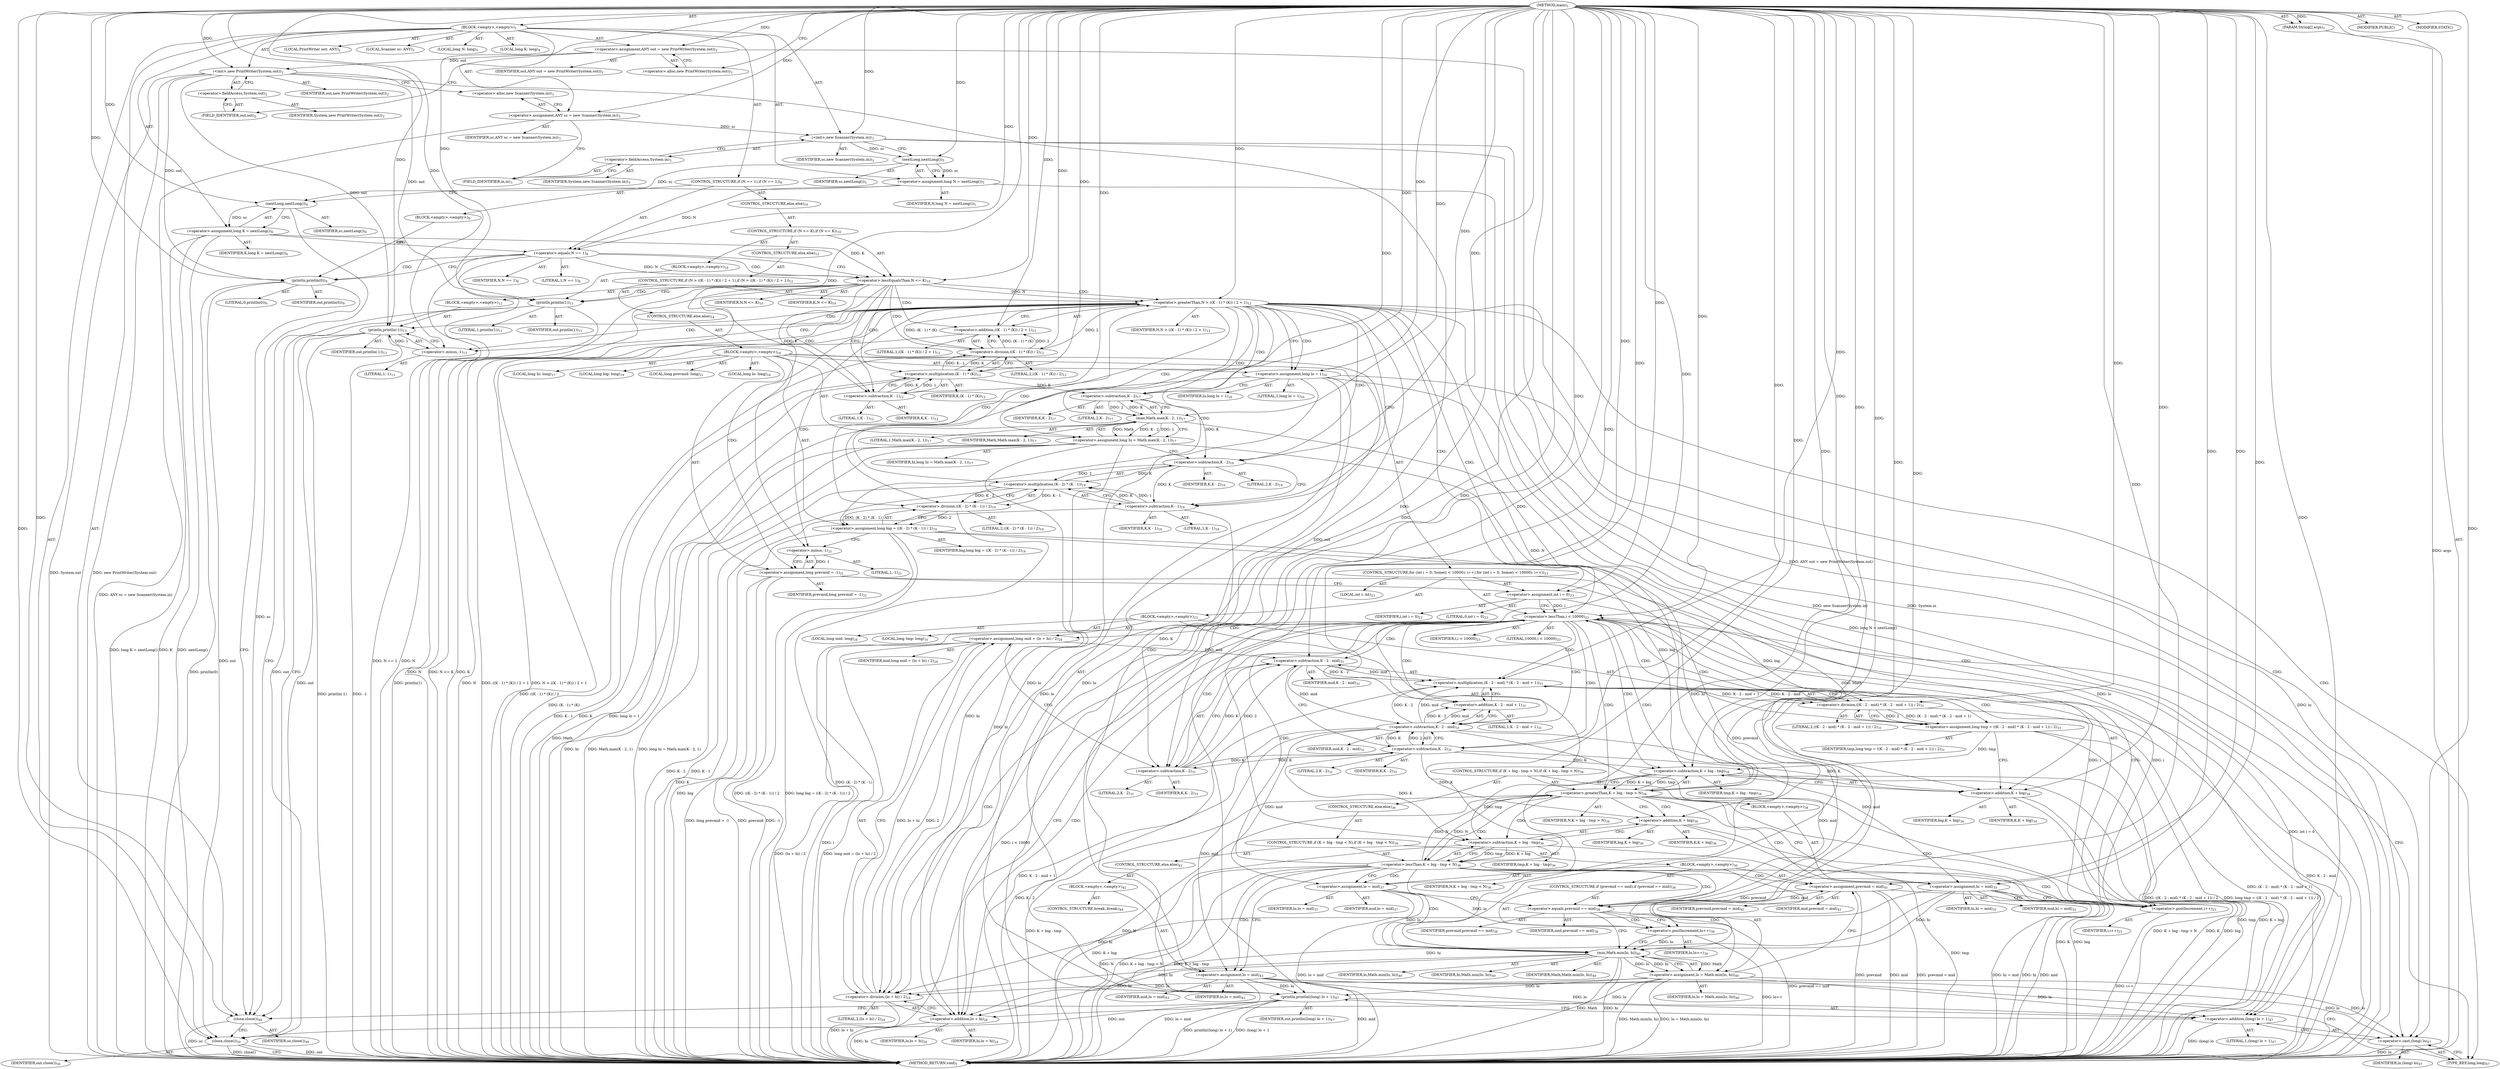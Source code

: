 digraph "main" {  
"21" [label = <(METHOD,main)<SUB>1</SUB>> ]
"22" [label = <(PARAM,String[] args)<SUB>1</SUB>> ]
"23" [label = <(BLOCK,&lt;empty&gt;,&lt;empty&gt;)<SUB>1</SUB>> ]
"4" [label = <(LOCAL,PrintWriter out: ANY)<SUB>2</SUB>> ]
"24" [label = <(&lt;operator&gt;.assignment,ANY out = new PrintWriter(System.out))<SUB>2</SUB>> ]
"25" [label = <(IDENTIFIER,out,ANY out = new PrintWriter(System.out))<SUB>2</SUB>> ]
"26" [label = <(&lt;operator&gt;.alloc,new PrintWriter(System.out))<SUB>2</SUB>> ]
"27" [label = <(&lt;init&gt;,new PrintWriter(System.out))<SUB>2</SUB>> ]
"3" [label = <(IDENTIFIER,out,new PrintWriter(System.out))<SUB>2</SUB>> ]
"28" [label = <(&lt;operator&gt;.fieldAccess,System.out)<SUB>2</SUB>> ]
"29" [label = <(IDENTIFIER,System,new PrintWriter(System.out))<SUB>2</SUB>> ]
"30" [label = <(FIELD_IDENTIFIER,out,out)<SUB>2</SUB>> ]
"6" [label = <(LOCAL,Scanner sc: ANY)<SUB>3</SUB>> ]
"31" [label = <(&lt;operator&gt;.assignment,ANY sc = new Scanner(System.in))<SUB>3</SUB>> ]
"32" [label = <(IDENTIFIER,sc,ANY sc = new Scanner(System.in))<SUB>3</SUB>> ]
"33" [label = <(&lt;operator&gt;.alloc,new Scanner(System.in))<SUB>3</SUB>> ]
"34" [label = <(&lt;init&gt;,new Scanner(System.in))<SUB>3</SUB>> ]
"5" [label = <(IDENTIFIER,sc,new Scanner(System.in))<SUB>3</SUB>> ]
"35" [label = <(&lt;operator&gt;.fieldAccess,System.in)<SUB>3</SUB>> ]
"36" [label = <(IDENTIFIER,System,new Scanner(System.in))<SUB>3</SUB>> ]
"37" [label = <(FIELD_IDENTIFIER,in,in)<SUB>3</SUB>> ]
"38" [label = <(LOCAL,long N: long)<SUB>5</SUB>> ]
"39" [label = <(&lt;operator&gt;.assignment,long N = nextLong())<SUB>5</SUB>> ]
"40" [label = <(IDENTIFIER,N,long N = nextLong())<SUB>5</SUB>> ]
"41" [label = <(nextLong,nextLong())<SUB>5</SUB>> ]
"42" [label = <(IDENTIFIER,sc,nextLong())<SUB>5</SUB>> ]
"43" [label = <(LOCAL,long K: long)<SUB>6</SUB>> ]
"44" [label = <(&lt;operator&gt;.assignment,long K = nextLong())<SUB>6</SUB>> ]
"45" [label = <(IDENTIFIER,K,long K = nextLong())<SUB>6</SUB>> ]
"46" [label = <(nextLong,nextLong())<SUB>6</SUB>> ]
"47" [label = <(IDENTIFIER,sc,nextLong())<SUB>6</SUB>> ]
"48" [label = <(CONTROL_STRUCTURE,if (N == 1),if (N == 1))<SUB>8</SUB>> ]
"49" [label = <(&lt;operator&gt;.equals,N == 1)<SUB>8</SUB>> ]
"50" [label = <(IDENTIFIER,N,N == 1)<SUB>8</SUB>> ]
"51" [label = <(LITERAL,1,N == 1)<SUB>8</SUB>> ]
"52" [label = <(BLOCK,&lt;empty&gt;,&lt;empty&gt;)<SUB>8</SUB>> ]
"53" [label = <(println,println(0))<SUB>9</SUB>> ]
"54" [label = <(IDENTIFIER,out,println(0))<SUB>9</SUB>> ]
"55" [label = <(LITERAL,0,println(0))<SUB>9</SUB>> ]
"56" [label = <(CONTROL_STRUCTURE,else,else)<SUB>10</SUB>> ]
"57" [label = <(CONTROL_STRUCTURE,if (N &lt;= K),if (N &lt;= K))<SUB>10</SUB>> ]
"58" [label = <(&lt;operator&gt;.lessEqualsThan,N &lt;= K)<SUB>10</SUB>> ]
"59" [label = <(IDENTIFIER,N,N &lt;= K)<SUB>10</SUB>> ]
"60" [label = <(IDENTIFIER,K,N &lt;= K)<SUB>10</SUB>> ]
"61" [label = <(BLOCK,&lt;empty&gt;,&lt;empty&gt;)<SUB>10</SUB>> ]
"62" [label = <(println,println(1))<SUB>11</SUB>> ]
"63" [label = <(IDENTIFIER,out,println(1))<SUB>11</SUB>> ]
"64" [label = <(LITERAL,1,println(1))<SUB>11</SUB>> ]
"65" [label = <(CONTROL_STRUCTURE,else,else)<SUB>12</SUB>> ]
"66" [label = <(CONTROL_STRUCTURE,if (N &gt; ((K - 1) * (K)) / 2 + 1),if (N &gt; ((K - 1) * (K)) / 2 + 1))<SUB>12</SUB>> ]
"67" [label = <(&lt;operator&gt;.greaterThan,N &gt; ((K - 1) * (K)) / 2 + 1)<SUB>12</SUB>> ]
"68" [label = <(IDENTIFIER,N,N &gt; ((K - 1) * (K)) / 2 + 1)<SUB>12</SUB>> ]
"69" [label = <(&lt;operator&gt;.addition,((K - 1) * (K)) / 2 + 1)<SUB>12</SUB>> ]
"70" [label = <(&lt;operator&gt;.division,((K - 1) * (K)) / 2)<SUB>12</SUB>> ]
"71" [label = <(&lt;operator&gt;.multiplication,(K - 1) * (K))<SUB>12</SUB>> ]
"72" [label = <(&lt;operator&gt;.subtraction,K - 1)<SUB>12</SUB>> ]
"73" [label = <(IDENTIFIER,K,K - 1)<SUB>12</SUB>> ]
"74" [label = <(LITERAL,1,K - 1)<SUB>12</SUB>> ]
"75" [label = <(IDENTIFIER,K,(K - 1) * (K))<SUB>12</SUB>> ]
"76" [label = <(LITERAL,2,((K - 1) * (K)) / 2)<SUB>12</SUB>> ]
"77" [label = <(LITERAL,1,((K - 1) * (K)) / 2 + 1)<SUB>12</SUB>> ]
"78" [label = <(BLOCK,&lt;empty&gt;,&lt;empty&gt;)<SUB>12</SUB>> ]
"79" [label = <(println,println(-1))<SUB>13</SUB>> ]
"80" [label = <(IDENTIFIER,out,println(-1))<SUB>13</SUB>> ]
"81" [label = <(&lt;operator&gt;.minus,-1)<SUB>13</SUB>> ]
"82" [label = <(LITERAL,1,-1)<SUB>13</SUB>> ]
"83" [label = <(CONTROL_STRUCTURE,else,else)<SUB>14</SUB>> ]
"84" [label = <(BLOCK,&lt;empty&gt;,&lt;empty&gt;)<SUB>14</SUB>> ]
"85" [label = <(LOCAL,long lo: long)<SUB>16</SUB>> ]
"86" [label = <(&lt;operator&gt;.assignment,long lo = 1)<SUB>16</SUB>> ]
"87" [label = <(IDENTIFIER,lo,long lo = 1)<SUB>16</SUB>> ]
"88" [label = <(LITERAL,1,long lo = 1)<SUB>16</SUB>> ]
"89" [label = <(LOCAL,long hi: long)<SUB>17</SUB>> ]
"90" [label = <(&lt;operator&gt;.assignment,long hi = Math.max(K - 2, 1))<SUB>17</SUB>> ]
"91" [label = <(IDENTIFIER,hi,long hi = Math.max(K - 2, 1))<SUB>17</SUB>> ]
"92" [label = <(max,Math.max(K - 2, 1))<SUB>17</SUB>> ]
"93" [label = <(IDENTIFIER,Math,Math.max(K - 2, 1))<SUB>17</SUB>> ]
"94" [label = <(&lt;operator&gt;.subtraction,K - 2)<SUB>17</SUB>> ]
"95" [label = <(IDENTIFIER,K,K - 2)<SUB>17</SUB>> ]
"96" [label = <(LITERAL,2,K - 2)<SUB>17</SUB>> ]
"97" [label = <(LITERAL,1,Math.max(K - 2, 1))<SUB>17</SUB>> ]
"98" [label = <(LOCAL,long big: long)<SUB>19</SUB>> ]
"99" [label = <(&lt;operator&gt;.assignment,long big = ((K - 2) * (K - 1)) / 2)<SUB>19</SUB>> ]
"100" [label = <(IDENTIFIER,big,long big = ((K - 2) * (K - 1)) / 2)<SUB>19</SUB>> ]
"101" [label = <(&lt;operator&gt;.division,((K - 2) * (K - 1)) / 2)<SUB>19</SUB>> ]
"102" [label = <(&lt;operator&gt;.multiplication,(K - 2) * (K - 1))<SUB>19</SUB>> ]
"103" [label = <(&lt;operator&gt;.subtraction,K - 2)<SUB>19</SUB>> ]
"104" [label = <(IDENTIFIER,K,K - 2)<SUB>19</SUB>> ]
"105" [label = <(LITERAL,2,K - 2)<SUB>19</SUB>> ]
"106" [label = <(&lt;operator&gt;.subtraction,K - 1)<SUB>19</SUB>> ]
"107" [label = <(IDENTIFIER,K,K - 1)<SUB>19</SUB>> ]
"108" [label = <(LITERAL,1,K - 1)<SUB>19</SUB>> ]
"109" [label = <(LITERAL,2,((K - 2) * (K - 1)) / 2)<SUB>19</SUB>> ]
"110" [label = <(LOCAL,long prevmid: long)<SUB>21</SUB>> ]
"111" [label = <(&lt;operator&gt;.assignment,long prevmid = -1)<SUB>21</SUB>> ]
"112" [label = <(IDENTIFIER,prevmid,long prevmid = -1)<SUB>21</SUB>> ]
"113" [label = <(&lt;operator&gt;.minus,-1)<SUB>21</SUB>> ]
"114" [label = <(LITERAL,1,-1)<SUB>21</SUB>> ]
"115" [label = <(CONTROL_STRUCTURE,for (int i = 0; Some(i &lt; 10000); i++),for (int i = 0; Some(i &lt; 10000); i++))<SUB>23</SUB>> ]
"116" [label = <(LOCAL,int i: int)<SUB>23</SUB>> ]
"117" [label = <(&lt;operator&gt;.assignment,int i = 0)<SUB>23</SUB>> ]
"118" [label = <(IDENTIFIER,i,int i = 0)<SUB>23</SUB>> ]
"119" [label = <(LITERAL,0,int i = 0)<SUB>23</SUB>> ]
"120" [label = <(&lt;operator&gt;.lessThan,i &lt; 10000)<SUB>23</SUB>> ]
"121" [label = <(IDENTIFIER,i,i &lt; 10000)<SUB>23</SUB>> ]
"122" [label = <(LITERAL,10000,i &lt; 10000)<SUB>23</SUB>> ]
"123" [label = <(&lt;operator&gt;.postIncrement,i++)<SUB>23</SUB>> ]
"124" [label = <(IDENTIFIER,i,i++)<SUB>23</SUB>> ]
"125" [label = <(BLOCK,&lt;empty&gt;,&lt;empty&gt;)<SUB>23</SUB>> ]
"126" [label = <(LOCAL,long mid: long)<SUB>24</SUB>> ]
"127" [label = <(&lt;operator&gt;.assignment,long mid = (lo + hi) / 2)<SUB>24</SUB>> ]
"128" [label = <(IDENTIFIER,mid,long mid = (lo + hi) / 2)<SUB>24</SUB>> ]
"129" [label = <(&lt;operator&gt;.division,(lo + hi) / 2)<SUB>24</SUB>> ]
"130" [label = <(&lt;operator&gt;.addition,lo + hi)<SUB>24</SUB>> ]
"131" [label = <(IDENTIFIER,lo,lo + hi)<SUB>24</SUB>> ]
"132" [label = <(IDENTIFIER,hi,lo + hi)<SUB>24</SUB>> ]
"133" [label = <(LITERAL,2,(lo + hi) / 2)<SUB>24</SUB>> ]
"134" [label = <(LOCAL,long tmp: long)<SUB>31</SUB>> ]
"135" [label = <(&lt;operator&gt;.assignment,long tmp = ((K - 2 - mid) * (K - 2 - mid + 1)) / 2)<SUB>31</SUB>> ]
"136" [label = <(IDENTIFIER,tmp,long tmp = ((K - 2 - mid) * (K - 2 - mid + 1)) / 2)<SUB>31</SUB>> ]
"137" [label = <(&lt;operator&gt;.division,((K - 2 - mid) * (K - 2 - mid + 1)) / 2)<SUB>31</SUB>> ]
"138" [label = <(&lt;operator&gt;.multiplication,(K - 2 - mid) * (K - 2 - mid + 1))<SUB>31</SUB>> ]
"139" [label = <(&lt;operator&gt;.subtraction,K - 2 - mid)<SUB>31</SUB>> ]
"140" [label = <(&lt;operator&gt;.subtraction,K - 2)<SUB>31</SUB>> ]
"141" [label = <(IDENTIFIER,K,K - 2)<SUB>31</SUB>> ]
"142" [label = <(LITERAL,2,K - 2)<SUB>31</SUB>> ]
"143" [label = <(IDENTIFIER,mid,K - 2 - mid)<SUB>31</SUB>> ]
"144" [label = <(&lt;operator&gt;.addition,K - 2 - mid + 1)<SUB>31</SUB>> ]
"145" [label = <(&lt;operator&gt;.subtraction,K - 2 - mid)<SUB>31</SUB>> ]
"146" [label = <(&lt;operator&gt;.subtraction,K - 2)<SUB>31</SUB>> ]
"147" [label = <(IDENTIFIER,K,K - 2)<SUB>31</SUB>> ]
"148" [label = <(LITERAL,2,K - 2)<SUB>31</SUB>> ]
"149" [label = <(IDENTIFIER,mid,K - 2 - mid)<SUB>31</SUB>> ]
"150" [label = <(LITERAL,1,K - 2 - mid + 1)<SUB>31</SUB>> ]
"151" [label = <(LITERAL,2,((K - 2 - mid) * (K - 2 - mid + 1)) / 2)<SUB>31</SUB>> ]
"152" [label = <(CONTROL_STRUCTURE,if (K + big - tmp &gt; N),if (K + big - tmp &gt; N))<SUB>34</SUB>> ]
"153" [label = <(&lt;operator&gt;.greaterThan,K + big - tmp &gt; N)<SUB>34</SUB>> ]
"154" [label = <(&lt;operator&gt;.subtraction,K + big - tmp)<SUB>34</SUB>> ]
"155" [label = <(&lt;operator&gt;.addition,K + big)<SUB>34</SUB>> ]
"156" [label = <(IDENTIFIER,K,K + big)<SUB>34</SUB>> ]
"157" [label = <(IDENTIFIER,big,K + big)<SUB>34</SUB>> ]
"158" [label = <(IDENTIFIER,tmp,K + big - tmp)<SUB>34</SUB>> ]
"159" [label = <(IDENTIFIER,N,K + big - tmp &gt; N)<SUB>34</SUB>> ]
"160" [label = <(BLOCK,&lt;empty&gt;,&lt;empty&gt;)<SUB>34</SUB>> ]
"161" [label = <(&lt;operator&gt;.assignment,hi = mid)<SUB>35</SUB>> ]
"162" [label = <(IDENTIFIER,hi,hi = mid)<SUB>35</SUB>> ]
"163" [label = <(IDENTIFIER,mid,hi = mid)<SUB>35</SUB>> ]
"164" [label = <(CONTROL_STRUCTURE,else,else)<SUB>36</SUB>> ]
"165" [label = <(CONTROL_STRUCTURE,if (K + big - tmp &lt; N),if (K + big - tmp &lt; N))<SUB>36</SUB>> ]
"166" [label = <(&lt;operator&gt;.lessThan,K + big - tmp &lt; N)<SUB>36</SUB>> ]
"167" [label = <(&lt;operator&gt;.subtraction,K + big - tmp)<SUB>36</SUB>> ]
"168" [label = <(&lt;operator&gt;.addition,K + big)<SUB>36</SUB>> ]
"169" [label = <(IDENTIFIER,K,K + big)<SUB>36</SUB>> ]
"170" [label = <(IDENTIFIER,big,K + big)<SUB>36</SUB>> ]
"171" [label = <(IDENTIFIER,tmp,K + big - tmp)<SUB>36</SUB>> ]
"172" [label = <(IDENTIFIER,N,K + big - tmp &lt; N)<SUB>36</SUB>> ]
"173" [label = <(BLOCK,&lt;empty&gt;,&lt;empty&gt;)<SUB>36</SUB>> ]
"174" [label = <(&lt;operator&gt;.assignment,lo = mid)<SUB>37</SUB>> ]
"175" [label = <(IDENTIFIER,lo,lo = mid)<SUB>37</SUB>> ]
"176" [label = <(IDENTIFIER,mid,lo = mid)<SUB>37</SUB>> ]
"177" [label = <(CONTROL_STRUCTURE,if (prevmid == mid),if (prevmid == mid))<SUB>38</SUB>> ]
"178" [label = <(&lt;operator&gt;.equals,prevmid == mid)<SUB>38</SUB>> ]
"179" [label = <(IDENTIFIER,prevmid,prevmid == mid)<SUB>38</SUB>> ]
"180" [label = <(IDENTIFIER,mid,prevmid == mid)<SUB>38</SUB>> ]
"181" [label = <(&lt;operator&gt;.postIncrement,lo++)<SUB>39</SUB>> ]
"182" [label = <(IDENTIFIER,lo,lo++)<SUB>39</SUB>> ]
"183" [label = <(&lt;operator&gt;.assignment,lo = Math.min(lo, hi))<SUB>40</SUB>> ]
"184" [label = <(IDENTIFIER,lo,lo = Math.min(lo, hi))<SUB>40</SUB>> ]
"185" [label = <(min,Math.min(lo, hi))<SUB>40</SUB>> ]
"186" [label = <(IDENTIFIER,Math,Math.min(lo, hi))<SUB>40</SUB>> ]
"187" [label = <(IDENTIFIER,lo,Math.min(lo, hi))<SUB>40</SUB>> ]
"188" [label = <(IDENTIFIER,hi,Math.min(lo, hi))<SUB>40</SUB>> ]
"189" [label = <(&lt;operator&gt;.assignment,prevmid = mid)<SUB>41</SUB>> ]
"190" [label = <(IDENTIFIER,prevmid,prevmid = mid)<SUB>41</SUB>> ]
"191" [label = <(IDENTIFIER,mid,prevmid = mid)<SUB>41</SUB>> ]
"192" [label = <(CONTROL_STRUCTURE,else,else)<SUB>42</SUB>> ]
"193" [label = <(BLOCK,&lt;empty&gt;,&lt;empty&gt;)<SUB>42</SUB>> ]
"194" [label = <(&lt;operator&gt;.assignment,lo = mid)<SUB>43</SUB>> ]
"195" [label = <(IDENTIFIER,lo,lo = mid)<SUB>43</SUB>> ]
"196" [label = <(IDENTIFIER,mid,lo = mid)<SUB>43</SUB>> ]
"197" [label = <(CONTROL_STRUCTURE,break;,break;)<SUB>44</SUB>> ]
"198" [label = <(println,println((long) lo + 1))<SUB>47</SUB>> ]
"199" [label = <(IDENTIFIER,out,println((long) lo + 1))<SUB>47</SUB>> ]
"200" [label = <(&lt;operator&gt;.addition,(long) lo + 1)<SUB>47</SUB>> ]
"201" [label = <(&lt;operator&gt;.cast,(long) lo)<SUB>47</SUB>> ]
"202" [label = <(TYPE_REF,long,long)<SUB>47</SUB>> ]
"203" [label = <(IDENTIFIER,lo,(long) lo)<SUB>47</SUB>> ]
"204" [label = <(LITERAL,1,(long) lo + 1)<SUB>47</SUB>> ]
"205" [label = <(close,close())<SUB>49</SUB>> ]
"206" [label = <(IDENTIFIER,sc,close())<SUB>49</SUB>> ]
"207" [label = <(close,close())<SUB>50</SUB>> ]
"208" [label = <(IDENTIFIER,out,close())<SUB>50</SUB>> ]
"209" [label = <(MODIFIER,PUBLIC)> ]
"210" [label = <(MODIFIER,STATIC)> ]
"211" [label = <(METHOD_RETURN,void)<SUB>1</SUB>> ]
  "21" -> "22"  [ label = "AST: "] 
  "21" -> "23"  [ label = "AST: "] 
  "21" -> "209"  [ label = "AST: "] 
  "21" -> "210"  [ label = "AST: "] 
  "21" -> "211"  [ label = "AST: "] 
  "23" -> "4"  [ label = "AST: "] 
  "23" -> "24"  [ label = "AST: "] 
  "23" -> "27"  [ label = "AST: "] 
  "23" -> "6"  [ label = "AST: "] 
  "23" -> "31"  [ label = "AST: "] 
  "23" -> "34"  [ label = "AST: "] 
  "23" -> "38"  [ label = "AST: "] 
  "23" -> "39"  [ label = "AST: "] 
  "23" -> "43"  [ label = "AST: "] 
  "23" -> "44"  [ label = "AST: "] 
  "23" -> "48"  [ label = "AST: "] 
  "23" -> "205"  [ label = "AST: "] 
  "23" -> "207"  [ label = "AST: "] 
  "24" -> "25"  [ label = "AST: "] 
  "24" -> "26"  [ label = "AST: "] 
  "27" -> "3"  [ label = "AST: "] 
  "27" -> "28"  [ label = "AST: "] 
  "28" -> "29"  [ label = "AST: "] 
  "28" -> "30"  [ label = "AST: "] 
  "31" -> "32"  [ label = "AST: "] 
  "31" -> "33"  [ label = "AST: "] 
  "34" -> "5"  [ label = "AST: "] 
  "34" -> "35"  [ label = "AST: "] 
  "35" -> "36"  [ label = "AST: "] 
  "35" -> "37"  [ label = "AST: "] 
  "39" -> "40"  [ label = "AST: "] 
  "39" -> "41"  [ label = "AST: "] 
  "41" -> "42"  [ label = "AST: "] 
  "44" -> "45"  [ label = "AST: "] 
  "44" -> "46"  [ label = "AST: "] 
  "46" -> "47"  [ label = "AST: "] 
  "48" -> "49"  [ label = "AST: "] 
  "48" -> "52"  [ label = "AST: "] 
  "48" -> "56"  [ label = "AST: "] 
  "49" -> "50"  [ label = "AST: "] 
  "49" -> "51"  [ label = "AST: "] 
  "52" -> "53"  [ label = "AST: "] 
  "53" -> "54"  [ label = "AST: "] 
  "53" -> "55"  [ label = "AST: "] 
  "56" -> "57"  [ label = "AST: "] 
  "57" -> "58"  [ label = "AST: "] 
  "57" -> "61"  [ label = "AST: "] 
  "57" -> "65"  [ label = "AST: "] 
  "58" -> "59"  [ label = "AST: "] 
  "58" -> "60"  [ label = "AST: "] 
  "61" -> "62"  [ label = "AST: "] 
  "62" -> "63"  [ label = "AST: "] 
  "62" -> "64"  [ label = "AST: "] 
  "65" -> "66"  [ label = "AST: "] 
  "66" -> "67"  [ label = "AST: "] 
  "66" -> "78"  [ label = "AST: "] 
  "66" -> "83"  [ label = "AST: "] 
  "67" -> "68"  [ label = "AST: "] 
  "67" -> "69"  [ label = "AST: "] 
  "69" -> "70"  [ label = "AST: "] 
  "69" -> "77"  [ label = "AST: "] 
  "70" -> "71"  [ label = "AST: "] 
  "70" -> "76"  [ label = "AST: "] 
  "71" -> "72"  [ label = "AST: "] 
  "71" -> "75"  [ label = "AST: "] 
  "72" -> "73"  [ label = "AST: "] 
  "72" -> "74"  [ label = "AST: "] 
  "78" -> "79"  [ label = "AST: "] 
  "79" -> "80"  [ label = "AST: "] 
  "79" -> "81"  [ label = "AST: "] 
  "81" -> "82"  [ label = "AST: "] 
  "83" -> "84"  [ label = "AST: "] 
  "84" -> "85"  [ label = "AST: "] 
  "84" -> "86"  [ label = "AST: "] 
  "84" -> "89"  [ label = "AST: "] 
  "84" -> "90"  [ label = "AST: "] 
  "84" -> "98"  [ label = "AST: "] 
  "84" -> "99"  [ label = "AST: "] 
  "84" -> "110"  [ label = "AST: "] 
  "84" -> "111"  [ label = "AST: "] 
  "84" -> "115"  [ label = "AST: "] 
  "84" -> "198"  [ label = "AST: "] 
  "86" -> "87"  [ label = "AST: "] 
  "86" -> "88"  [ label = "AST: "] 
  "90" -> "91"  [ label = "AST: "] 
  "90" -> "92"  [ label = "AST: "] 
  "92" -> "93"  [ label = "AST: "] 
  "92" -> "94"  [ label = "AST: "] 
  "92" -> "97"  [ label = "AST: "] 
  "94" -> "95"  [ label = "AST: "] 
  "94" -> "96"  [ label = "AST: "] 
  "99" -> "100"  [ label = "AST: "] 
  "99" -> "101"  [ label = "AST: "] 
  "101" -> "102"  [ label = "AST: "] 
  "101" -> "109"  [ label = "AST: "] 
  "102" -> "103"  [ label = "AST: "] 
  "102" -> "106"  [ label = "AST: "] 
  "103" -> "104"  [ label = "AST: "] 
  "103" -> "105"  [ label = "AST: "] 
  "106" -> "107"  [ label = "AST: "] 
  "106" -> "108"  [ label = "AST: "] 
  "111" -> "112"  [ label = "AST: "] 
  "111" -> "113"  [ label = "AST: "] 
  "113" -> "114"  [ label = "AST: "] 
  "115" -> "116"  [ label = "AST: "] 
  "115" -> "117"  [ label = "AST: "] 
  "115" -> "120"  [ label = "AST: "] 
  "115" -> "123"  [ label = "AST: "] 
  "115" -> "125"  [ label = "AST: "] 
  "117" -> "118"  [ label = "AST: "] 
  "117" -> "119"  [ label = "AST: "] 
  "120" -> "121"  [ label = "AST: "] 
  "120" -> "122"  [ label = "AST: "] 
  "123" -> "124"  [ label = "AST: "] 
  "125" -> "126"  [ label = "AST: "] 
  "125" -> "127"  [ label = "AST: "] 
  "125" -> "134"  [ label = "AST: "] 
  "125" -> "135"  [ label = "AST: "] 
  "125" -> "152"  [ label = "AST: "] 
  "127" -> "128"  [ label = "AST: "] 
  "127" -> "129"  [ label = "AST: "] 
  "129" -> "130"  [ label = "AST: "] 
  "129" -> "133"  [ label = "AST: "] 
  "130" -> "131"  [ label = "AST: "] 
  "130" -> "132"  [ label = "AST: "] 
  "135" -> "136"  [ label = "AST: "] 
  "135" -> "137"  [ label = "AST: "] 
  "137" -> "138"  [ label = "AST: "] 
  "137" -> "151"  [ label = "AST: "] 
  "138" -> "139"  [ label = "AST: "] 
  "138" -> "144"  [ label = "AST: "] 
  "139" -> "140"  [ label = "AST: "] 
  "139" -> "143"  [ label = "AST: "] 
  "140" -> "141"  [ label = "AST: "] 
  "140" -> "142"  [ label = "AST: "] 
  "144" -> "145"  [ label = "AST: "] 
  "144" -> "150"  [ label = "AST: "] 
  "145" -> "146"  [ label = "AST: "] 
  "145" -> "149"  [ label = "AST: "] 
  "146" -> "147"  [ label = "AST: "] 
  "146" -> "148"  [ label = "AST: "] 
  "152" -> "153"  [ label = "AST: "] 
  "152" -> "160"  [ label = "AST: "] 
  "152" -> "164"  [ label = "AST: "] 
  "153" -> "154"  [ label = "AST: "] 
  "153" -> "159"  [ label = "AST: "] 
  "154" -> "155"  [ label = "AST: "] 
  "154" -> "158"  [ label = "AST: "] 
  "155" -> "156"  [ label = "AST: "] 
  "155" -> "157"  [ label = "AST: "] 
  "160" -> "161"  [ label = "AST: "] 
  "161" -> "162"  [ label = "AST: "] 
  "161" -> "163"  [ label = "AST: "] 
  "164" -> "165"  [ label = "AST: "] 
  "165" -> "166"  [ label = "AST: "] 
  "165" -> "173"  [ label = "AST: "] 
  "165" -> "192"  [ label = "AST: "] 
  "166" -> "167"  [ label = "AST: "] 
  "166" -> "172"  [ label = "AST: "] 
  "167" -> "168"  [ label = "AST: "] 
  "167" -> "171"  [ label = "AST: "] 
  "168" -> "169"  [ label = "AST: "] 
  "168" -> "170"  [ label = "AST: "] 
  "173" -> "174"  [ label = "AST: "] 
  "173" -> "177"  [ label = "AST: "] 
  "173" -> "183"  [ label = "AST: "] 
  "173" -> "189"  [ label = "AST: "] 
  "174" -> "175"  [ label = "AST: "] 
  "174" -> "176"  [ label = "AST: "] 
  "177" -> "178"  [ label = "AST: "] 
  "177" -> "181"  [ label = "AST: "] 
  "178" -> "179"  [ label = "AST: "] 
  "178" -> "180"  [ label = "AST: "] 
  "181" -> "182"  [ label = "AST: "] 
  "183" -> "184"  [ label = "AST: "] 
  "183" -> "185"  [ label = "AST: "] 
  "185" -> "186"  [ label = "AST: "] 
  "185" -> "187"  [ label = "AST: "] 
  "185" -> "188"  [ label = "AST: "] 
  "189" -> "190"  [ label = "AST: "] 
  "189" -> "191"  [ label = "AST: "] 
  "192" -> "193"  [ label = "AST: "] 
  "193" -> "194"  [ label = "AST: "] 
  "193" -> "197"  [ label = "AST: "] 
  "194" -> "195"  [ label = "AST: "] 
  "194" -> "196"  [ label = "AST: "] 
  "198" -> "199"  [ label = "AST: "] 
  "198" -> "200"  [ label = "AST: "] 
  "200" -> "201"  [ label = "AST: "] 
  "200" -> "204"  [ label = "AST: "] 
  "201" -> "202"  [ label = "AST: "] 
  "201" -> "203"  [ label = "AST: "] 
  "205" -> "206"  [ label = "AST: "] 
  "207" -> "208"  [ label = "AST: "] 
  "24" -> "30"  [ label = "CFG: "] 
  "27" -> "33"  [ label = "CFG: "] 
  "31" -> "37"  [ label = "CFG: "] 
  "34" -> "41"  [ label = "CFG: "] 
  "39" -> "46"  [ label = "CFG: "] 
  "44" -> "49"  [ label = "CFG: "] 
  "205" -> "207"  [ label = "CFG: "] 
  "207" -> "211"  [ label = "CFG: "] 
  "26" -> "24"  [ label = "CFG: "] 
  "28" -> "27"  [ label = "CFG: "] 
  "33" -> "31"  [ label = "CFG: "] 
  "35" -> "34"  [ label = "CFG: "] 
  "41" -> "39"  [ label = "CFG: "] 
  "46" -> "44"  [ label = "CFG: "] 
  "49" -> "53"  [ label = "CFG: "] 
  "49" -> "58"  [ label = "CFG: "] 
  "30" -> "28"  [ label = "CFG: "] 
  "37" -> "35"  [ label = "CFG: "] 
  "53" -> "205"  [ label = "CFG: "] 
  "58" -> "62"  [ label = "CFG: "] 
  "58" -> "72"  [ label = "CFG: "] 
  "62" -> "205"  [ label = "CFG: "] 
  "67" -> "81"  [ label = "CFG: "] 
  "67" -> "86"  [ label = "CFG: "] 
  "69" -> "67"  [ label = "CFG: "] 
  "79" -> "205"  [ label = "CFG: "] 
  "70" -> "69"  [ label = "CFG: "] 
  "81" -> "79"  [ label = "CFG: "] 
  "86" -> "94"  [ label = "CFG: "] 
  "90" -> "103"  [ label = "CFG: "] 
  "99" -> "113"  [ label = "CFG: "] 
  "111" -> "117"  [ label = "CFG: "] 
  "198" -> "205"  [ label = "CFG: "] 
  "71" -> "70"  [ label = "CFG: "] 
  "92" -> "90"  [ label = "CFG: "] 
  "101" -> "99"  [ label = "CFG: "] 
  "113" -> "111"  [ label = "CFG: "] 
  "117" -> "120"  [ label = "CFG: "] 
  "120" -> "130"  [ label = "CFG: "] 
  "120" -> "202"  [ label = "CFG: "] 
  "123" -> "120"  [ label = "CFG: "] 
  "200" -> "198"  [ label = "CFG: "] 
  "72" -> "71"  [ label = "CFG: "] 
  "94" -> "92"  [ label = "CFG: "] 
  "102" -> "101"  [ label = "CFG: "] 
  "127" -> "140"  [ label = "CFG: "] 
  "135" -> "155"  [ label = "CFG: "] 
  "201" -> "200"  [ label = "CFG: "] 
  "103" -> "106"  [ label = "CFG: "] 
  "106" -> "102"  [ label = "CFG: "] 
  "129" -> "127"  [ label = "CFG: "] 
  "137" -> "135"  [ label = "CFG: "] 
  "153" -> "161"  [ label = "CFG: "] 
  "153" -> "168"  [ label = "CFG: "] 
  "202" -> "201"  [ label = "CFG: "] 
  "130" -> "129"  [ label = "CFG: "] 
  "138" -> "137"  [ label = "CFG: "] 
  "154" -> "153"  [ label = "CFG: "] 
  "161" -> "123"  [ label = "CFG: "] 
  "139" -> "146"  [ label = "CFG: "] 
  "144" -> "138"  [ label = "CFG: "] 
  "155" -> "154"  [ label = "CFG: "] 
  "166" -> "174"  [ label = "CFG: "] 
  "166" -> "194"  [ label = "CFG: "] 
  "140" -> "139"  [ label = "CFG: "] 
  "145" -> "144"  [ label = "CFG: "] 
  "167" -> "166"  [ label = "CFG: "] 
  "174" -> "178"  [ label = "CFG: "] 
  "183" -> "189"  [ label = "CFG: "] 
  "189" -> "123"  [ label = "CFG: "] 
  "146" -> "145"  [ label = "CFG: "] 
  "168" -> "167"  [ label = "CFG: "] 
  "178" -> "181"  [ label = "CFG: "] 
  "178" -> "185"  [ label = "CFG: "] 
  "181" -> "185"  [ label = "CFG: "] 
  "185" -> "183"  [ label = "CFG: "] 
  "194" -> "202"  [ label = "CFG: "] 
  "21" -> "26"  [ label = "CFG: "] 
  "22" -> "211"  [ label = "DDG: args"] 
  "24" -> "211"  [ label = "DDG: ANY out = new PrintWriter(System.out)"] 
  "27" -> "211"  [ label = "DDG: System.out"] 
  "27" -> "211"  [ label = "DDG: new PrintWriter(System.out)"] 
  "31" -> "211"  [ label = "DDG: ANY sc = new Scanner(System.in)"] 
  "34" -> "211"  [ label = "DDG: System.in"] 
  "34" -> "211"  [ label = "DDG: new Scanner(System.in)"] 
  "39" -> "211"  [ label = "DDG: long N = nextLong()"] 
  "44" -> "211"  [ label = "DDG: K"] 
  "44" -> "211"  [ label = "DDG: nextLong()"] 
  "44" -> "211"  [ label = "DDG: long K = nextLong()"] 
  "49" -> "211"  [ label = "DDG: N"] 
  "49" -> "211"  [ label = "DDG: N == 1"] 
  "58" -> "211"  [ label = "DDG: N"] 
  "58" -> "211"  [ label = "DDG: K"] 
  "58" -> "211"  [ label = "DDG: N &lt;= K"] 
  "67" -> "211"  [ label = "DDG: N"] 
  "71" -> "211"  [ label = "DDG: K - 1"] 
  "71" -> "211"  [ label = "DDG: K"] 
  "70" -> "211"  [ label = "DDG: (K - 1) * (K)"] 
  "69" -> "211"  [ label = "DDG: ((K - 1) * (K)) / 2"] 
  "67" -> "211"  [ label = "DDG: ((K - 1) * (K)) / 2 + 1"] 
  "67" -> "211"  [ label = "DDG: N &gt; ((K - 1) * (K)) / 2 + 1"] 
  "86" -> "211"  [ label = "DDG: long lo = 1"] 
  "90" -> "211"  [ label = "DDG: hi"] 
  "92" -> "211"  [ label = "DDG: Math"] 
  "90" -> "211"  [ label = "DDG: Math.max(K - 2, 1)"] 
  "90" -> "211"  [ label = "DDG: long hi = Math.max(K - 2, 1)"] 
  "99" -> "211"  [ label = "DDG: big"] 
  "102" -> "211"  [ label = "DDG: K - 2"] 
  "106" -> "211"  [ label = "DDG: K"] 
  "102" -> "211"  [ label = "DDG: K - 1"] 
  "101" -> "211"  [ label = "DDG: (K - 2) * (K - 1)"] 
  "99" -> "211"  [ label = "DDG: ((K - 2) * (K - 1)) / 2"] 
  "99" -> "211"  [ label = "DDG: long big = ((K - 2) * (K - 1)) / 2"] 
  "111" -> "211"  [ label = "DDG: prevmid"] 
  "111" -> "211"  [ label = "DDG: -1"] 
  "111" -> "211"  [ label = "DDG: long prevmid = -1"] 
  "117" -> "211"  [ label = "DDG: int i = 0"] 
  "120" -> "211"  [ label = "DDG: i"] 
  "120" -> "211"  [ label = "DDG: i &lt; 10000"] 
  "130" -> "211"  [ label = "DDG: hi"] 
  "129" -> "211"  [ label = "DDG: lo + hi"] 
  "127" -> "211"  [ label = "DDG: (lo + hi) / 2"] 
  "127" -> "211"  [ label = "DDG: long mid = (lo + hi) / 2"] 
  "138" -> "211"  [ label = "DDG: K - 2 - mid"] 
  "145" -> "211"  [ label = "DDG: K - 2"] 
  "138" -> "211"  [ label = "DDG: K - 2 - mid + 1"] 
  "137" -> "211"  [ label = "DDG: (K - 2 - mid) * (K - 2 - mid + 1)"] 
  "135" -> "211"  [ label = "DDG: ((K - 2 - mid) * (K - 2 - mid + 1)) / 2"] 
  "135" -> "211"  [ label = "DDG: long tmp = ((K - 2 - mid) * (K - 2 - mid + 1)) / 2"] 
  "155" -> "211"  [ label = "DDG: K"] 
  "155" -> "211"  [ label = "DDG: big"] 
  "154" -> "211"  [ label = "DDG: K + big"] 
  "154" -> "211"  [ label = "DDG: tmp"] 
  "153" -> "211"  [ label = "DDG: K + big - tmp"] 
  "153" -> "211"  [ label = "DDG: N"] 
  "153" -> "211"  [ label = "DDG: K + big - tmp &gt; N"] 
  "168" -> "211"  [ label = "DDG: K"] 
  "168" -> "211"  [ label = "DDG: big"] 
  "167" -> "211"  [ label = "DDG: K + big"] 
  "167" -> "211"  [ label = "DDG: tmp"] 
  "166" -> "211"  [ label = "DDG: K + big - tmp"] 
  "166" -> "211"  [ label = "DDG: N"] 
  "166" -> "211"  [ label = "DDG: K + big - tmp &lt; N"] 
  "194" -> "211"  [ label = "DDG: mid"] 
  "194" -> "211"  [ label = "DDG: lo = mid"] 
  "201" -> "211"  [ label = "DDG: lo"] 
  "200" -> "211"  [ label = "DDG: (long) lo"] 
  "198" -> "211"  [ label = "DDG: (long) lo + 1"] 
  "198" -> "211"  [ label = "DDG: println((long) lo + 1)"] 
  "174" -> "211"  [ label = "DDG: lo = mid"] 
  "178" -> "211"  [ label = "DDG: prevmid == mid"] 
  "181" -> "211"  [ label = "DDG: lo++"] 
  "185" -> "211"  [ label = "DDG: Math"] 
  "185" -> "211"  [ label = "DDG: hi"] 
  "183" -> "211"  [ label = "DDG: Math.min(lo, hi)"] 
  "183" -> "211"  [ label = "DDG: lo = Math.min(lo, hi)"] 
  "189" -> "211"  [ label = "DDG: prevmid"] 
  "189" -> "211"  [ label = "DDG: mid"] 
  "189" -> "211"  [ label = "DDG: prevmid = mid"] 
  "161" -> "211"  [ label = "DDG: hi"] 
  "161" -> "211"  [ label = "DDG: mid"] 
  "161" -> "211"  [ label = "DDG: hi = mid"] 
  "123" -> "211"  [ label = "DDG: i++"] 
  "79" -> "211"  [ label = "DDG: -1"] 
  "79" -> "211"  [ label = "DDG: println(-1)"] 
  "62" -> "211"  [ label = "DDG: println(1)"] 
  "53" -> "211"  [ label = "DDG: println(0)"] 
  "205" -> "211"  [ label = "DDG: sc"] 
  "207" -> "211"  [ label = "DDG: out"] 
  "207" -> "211"  [ label = "DDG: close()"] 
  "21" -> "22"  [ label = "DDG: "] 
  "21" -> "24"  [ label = "DDG: "] 
  "21" -> "31"  [ label = "DDG: "] 
  "41" -> "39"  [ label = "DDG: sc"] 
  "46" -> "44"  [ label = "DDG: sc"] 
  "24" -> "27"  [ label = "DDG: out"] 
  "21" -> "27"  [ label = "DDG: "] 
  "31" -> "34"  [ label = "DDG: sc"] 
  "21" -> "34"  [ label = "DDG: "] 
  "46" -> "205"  [ label = "DDG: sc"] 
  "21" -> "205"  [ label = "DDG: "] 
  "198" -> "207"  [ label = "DDG: out"] 
  "79" -> "207"  [ label = "DDG: out"] 
  "62" -> "207"  [ label = "DDG: out"] 
  "53" -> "207"  [ label = "DDG: out"] 
  "21" -> "207"  [ label = "DDG: "] 
  "34" -> "41"  [ label = "DDG: sc"] 
  "21" -> "41"  [ label = "DDG: "] 
  "41" -> "46"  [ label = "DDG: sc"] 
  "21" -> "46"  [ label = "DDG: "] 
  "39" -> "49"  [ label = "DDG: N"] 
  "21" -> "49"  [ label = "DDG: "] 
  "27" -> "53"  [ label = "DDG: out"] 
  "21" -> "53"  [ label = "DDG: "] 
  "49" -> "58"  [ label = "DDG: N"] 
  "21" -> "58"  [ label = "DDG: "] 
  "44" -> "58"  [ label = "DDG: K"] 
  "27" -> "62"  [ label = "DDG: out"] 
  "21" -> "62"  [ label = "DDG: "] 
  "58" -> "67"  [ label = "DDG: N"] 
  "21" -> "67"  [ label = "DDG: "] 
  "70" -> "67"  [ label = "DDG: (K - 1) * (K)"] 
  "70" -> "67"  [ label = "DDG: 2"] 
  "70" -> "69"  [ label = "DDG: (K - 1) * (K)"] 
  "70" -> "69"  [ label = "DDG: 2"] 
  "21" -> "69"  [ label = "DDG: "] 
  "27" -> "79"  [ label = "DDG: out"] 
  "21" -> "79"  [ label = "DDG: "] 
  "81" -> "79"  [ label = "DDG: 1"] 
  "21" -> "86"  [ label = "DDG: "] 
  "92" -> "90"  [ label = "DDG: Math"] 
  "92" -> "90"  [ label = "DDG: K - 2"] 
  "92" -> "90"  [ label = "DDG: 1"] 
  "101" -> "99"  [ label = "DDG: (K - 2) * (K - 1)"] 
  "101" -> "99"  [ label = "DDG: 2"] 
  "113" -> "111"  [ label = "DDG: 1"] 
  "71" -> "70"  [ label = "DDG: K - 1"] 
  "71" -> "70"  [ label = "DDG: K"] 
  "21" -> "70"  [ label = "DDG: "] 
  "21" -> "81"  [ label = "DDG: "] 
  "21" -> "117"  [ label = "DDG: "] 
  "27" -> "198"  [ label = "DDG: out"] 
  "21" -> "198"  [ label = "DDG: "] 
  "86" -> "198"  [ label = "DDG: lo"] 
  "194" -> "198"  [ label = "DDG: lo"] 
  "183" -> "198"  [ label = "DDG: lo"] 
  "72" -> "71"  [ label = "DDG: K"] 
  "72" -> "71"  [ label = "DDG: 1"] 
  "21" -> "71"  [ label = "DDG: "] 
  "21" -> "92"  [ label = "DDG: "] 
  "94" -> "92"  [ label = "DDG: K"] 
  "94" -> "92"  [ label = "DDG: 2"] 
  "102" -> "101"  [ label = "DDG: K - 2"] 
  "102" -> "101"  [ label = "DDG: K - 1"] 
  "21" -> "101"  [ label = "DDG: "] 
  "21" -> "113"  [ label = "DDG: "] 
  "117" -> "120"  [ label = "DDG: i"] 
  "123" -> "120"  [ label = "DDG: i"] 
  "21" -> "120"  [ label = "DDG: "] 
  "120" -> "123"  [ label = "DDG: i"] 
  "21" -> "123"  [ label = "DDG: "] 
  "129" -> "127"  [ label = "DDG: lo + hi"] 
  "129" -> "127"  [ label = "DDG: 2"] 
  "137" -> "135"  [ label = "DDG: (K - 2 - mid) * (K - 2 - mid + 1)"] 
  "137" -> "135"  [ label = "DDG: 2"] 
  "21" -> "200"  [ label = "DDG: "] 
  "86" -> "200"  [ label = "DDG: lo"] 
  "194" -> "200"  [ label = "DDG: lo"] 
  "183" -> "200"  [ label = "DDG: lo"] 
  "58" -> "72"  [ label = "DDG: K"] 
  "21" -> "72"  [ label = "DDG: "] 
  "71" -> "94"  [ label = "DDG: K"] 
  "21" -> "94"  [ label = "DDG: "] 
  "103" -> "102"  [ label = "DDG: K"] 
  "103" -> "102"  [ label = "DDG: 2"] 
  "106" -> "102"  [ label = "DDG: K"] 
  "106" -> "102"  [ label = "DDG: 1"] 
  "21" -> "201"  [ label = "DDG: "] 
  "86" -> "201"  [ label = "DDG: lo"] 
  "194" -> "201"  [ label = "DDG: lo"] 
  "183" -> "201"  [ label = "DDG: lo"] 
  "94" -> "103"  [ label = "DDG: K"] 
  "21" -> "103"  [ label = "DDG: "] 
  "103" -> "106"  [ label = "DDG: K"] 
  "21" -> "106"  [ label = "DDG: "] 
  "86" -> "129"  [ label = "DDG: lo"] 
  "183" -> "129"  [ label = "DDG: lo"] 
  "21" -> "129"  [ label = "DDG: "] 
  "90" -> "129"  [ label = "DDG: hi"] 
  "185" -> "129"  [ label = "DDG: hi"] 
  "161" -> "129"  [ label = "DDG: hi"] 
  "138" -> "137"  [ label = "DDG: K - 2 - mid"] 
  "138" -> "137"  [ label = "DDG: K - 2 - mid + 1"] 
  "21" -> "137"  [ label = "DDG: "] 
  "154" -> "153"  [ label = "DDG: K + big"] 
  "154" -> "153"  [ label = "DDG: tmp"] 
  "67" -> "153"  [ label = "DDG: N"] 
  "166" -> "153"  [ label = "DDG: N"] 
  "21" -> "153"  [ label = "DDG: "] 
  "145" -> "161"  [ label = "DDG: mid"] 
  "21" -> "161"  [ label = "DDG: "] 
  "86" -> "130"  [ label = "DDG: lo"] 
  "183" -> "130"  [ label = "DDG: lo"] 
  "21" -> "130"  [ label = "DDG: "] 
  "90" -> "130"  [ label = "DDG: hi"] 
  "185" -> "130"  [ label = "DDG: hi"] 
  "161" -> "130"  [ label = "DDG: hi"] 
  "139" -> "138"  [ label = "DDG: K - 2"] 
  "139" -> "138"  [ label = "DDG: mid"] 
  "145" -> "138"  [ label = "DDG: K - 2"] 
  "145" -> "138"  [ label = "DDG: mid"] 
  "21" -> "138"  [ label = "DDG: "] 
  "146" -> "154"  [ label = "DDG: K"] 
  "21" -> "154"  [ label = "DDG: "] 
  "99" -> "154"  [ label = "DDG: big"] 
  "135" -> "154"  [ label = "DDG: tmp"] 
  "140" -> "139"  [ label = "DDG: K"] 
  "140" -> "139"  [ label = "DDG: 2"] 
  "127" -> "139"  [ label = "DDG: mid"] 
  "21" -> "139"  [ label = "DDG: "] 
  "145" -> "144"  [ label = "DDG: K - 2"] 
  "145" -> "144"  [ label = "DDG: mid"] 
  "21" -> "144"  [ label = "DDG: "] 
  "146" -> "155"  [ label = "DDG: K"] 
  "21" -> "155"  [ label = "DDG: "] 
  "99" -> "155"  [ label = "DDG: big"] 
  "167" -> "166"  [ label = "DDG: K + big"] 
  "167" -> "166"  [ label = "DDG: tmp"] 
  "153" -> "166"  [ label = "DDG: N"] 
  "21" -> "166"  [ label = "DDG: "] 
  "145" -> "174"  [ label = "DDG: mid"] 
  "21" -> "174"  [ label = "DDG: "] 
  "185" -> "183"  [ label = "DDG: Math"] 
  "185" -> "183"  [ label = "DDG: lo"] 
  "185" -> "183"  [ label = "DDG: hi"] 
  "178" -> "189"  [ label = "DDG: mid"] 
  "21" -> "189"  [ label = "DDG: "] 
  "106" -> "140"  [ label = "DDG: K"] 
  "21" -> "140"  [ label = "DDG: "] 
  "146" -> "140"  [ label = "DDG: K"] 
  "146" -> "145"  [ label = "DDG: K"] 
  "146" -> "145"  [ label = "DDG: 2"] 
  "139" -> "145"  [ label = "DDG: mid"] 
  "21" -> "145"  [ label = "DDG: "] 
  "21" -> "167"  [ label = "DDG: "] 
  "146" -> "167"  [ label = "DDG: K"] 
  "154" -> "167"  [ label = "DDG: tmp"] 
  "145" -> "194"  [ label = "DDG: mid"] 
  "21" -> "194"  [ label = "DDG: "] 
  "140" -> "146"  [ label = "DDG: K"] 
  "21" -> "146"  [ label = "DDG: "] 
  "21" -> "168"  [ label = "DDG: "] 
  "146" -> "168"  [ label = "DDG: K"] 
  "111" -> "178"  [ label = "DDG: prevmid"] 
  "189" -> "178"  [ label = "DDG: prevmid"] 
  "21" -> "178"  [ label = "DDG: "] 
  "145" -> "178"  [ label = "DDG: mid"] 
  "174" -> "181"  [ label = "DDG: lo"] 
  "21" -> "181"  [ label = "DDG: "] 
  "92" -> "185"  [ label = "DDG: Math"] 
  "21" -> "185"  [ label = "DDG: "] 
  "174" -> "185"  [ label = "DDG: lo"] 
  "181" -> "185"  [ label = "DDG: lo"] 
  "90" -> "185"  [ label = "DDG: hi"] 
  "161" -> "185"  [ label = "DDG: hi"] 
  "49" -> "58"  [ label = "CDG: "] 
  "49" -> "53"  [ label = "CDG: "] 
  "58" -> "69"  [ label = "CDG: "] 
  "58" -> "67"  [ label = "CDG: "] 
  "58" -> "70"  [ label = "CDG: "] 
  "58" -> "72"  [ label = "CDG: "] 
  "58" -> "71"  [ label = "CDG: "] 
  "58" -> "62"  [ label = "CDG: "] 
  "67" -> "94"  [ label = "CDG: "] 
  "67" -> "120"  [ label = "CDG: "] 
  "67" -> "113"  [ label = "CDG: "] 
  "67" -> "81"  [ label = "CDG: "] 
  "67" -> "102"  [ label = "CDG: "] 
  "67" -> "103"  [ label = "CDG: "] 
  "67" -> "198"  [ label = "CDG: "] 
  "67" -> "92"  [ label = "CDG: "] 
  "67" -> "101"  [ label = "CDG: "] 
  "67" -> "90"  [ label = "CDG: "] 
  "67" -> "79"  [ label = "CDG: "] 
  "67" -> "202"  [ label = "CDG: "] 
  "67" -> "201"  [ label = "CDG: "] 
  "67" -> "111"  [ label = "CDG: "] 
  "67" -> "86"  [ label = "CDG: "] 
  "67" -> "99"  [ label = "CDG: "] 
  "67" -> "200"  [ label = "CDG: "] 
  "67" -> "106"  [ label = "CDG: "] 
  "67" -> "117"  [ label = "CDG: "] 
  "120" -> "154"  [ label = "CDG: "] 
  "120" -> "145"  [ label = "CDG: "] 
  "120" -> "146"  [ label = "CDG: "] 
  "120" -> "153"  [ label = "CDG: "] 
  "120" -> "144"  [ label = "CDG: "] 
  "120" -> "129"  [ label = "CDG: "] 
  "120" -> "138"  [ label = "CDG: "] 
  "120" -> "137"  [ label = "CDG: "] 
  "120" -> "130"  [ label = "CDG: "] 
  "120" -> "127"  [ label = "CDG: "] 
  "120" -> "155"  [ label = "CDG: "] 
  "120" -> "139"  [ label = "CDG: "] 
  "120" -> "140"  [ label = "CDG: "] 
  "120" -> "135"  [ label = "CDG: "] 
  "153" -> "167"  [ label = "CDG: "] 
  "153" -> "120"  [ label = "CDG: "] 
  "153" -> "161"  [ label = "CDG: "] 
  "153" -> "168"  [ label = "CDG: "] 
  "153" -> "166"  [ label = "CDG: "] 
  "153" -> "123"  [ label = "CDG: "] 
  "166" -> "120"  [ label = "CDG: "] 
  "166" -> "178"  [ label = "CDG: "] 
  "166" -> "185"  [ label = "CDG: "] 
  "166" -> "189"  [ label = "CDG: "] 
  "166" -> "174"  [ label = "CDG: "] 
  "166" -> "194"  [ label = "CDG: "] 
  "166" -> "183"  [ label = "CDG: "] 
  "166" -> "123"  [ label = "CDG: "] 
  "178" -> "181"  [ label = "CDG: "] 
}

